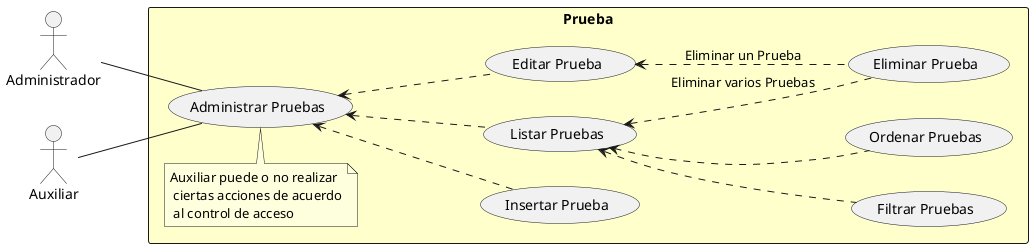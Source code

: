 @startuml
left to right direction
actor Administrador
actor Auxiliar

rectangle Prueba #BUSINESS {
  usecase "Insertar Prueba" as C
  usecase "Listar Pruebas" as R
  usecase "Editar Prueba" as U
  usecase "Eliminar Prueba" as D
  usecase "Filtrar Pruebas" as Searchable
  usecase "Ordenar Pruebas" as Sortable
  usecase "Administrar Pruebas" as CRUD
  note "Auxiliar puede o no realizar\r\n ciertas acciones de acuerdo\r\n al control de acceso" as Acl
}

CRUD <--. C
CRUD <--. R
CRUD <--. U

R <.. Searchable
R <.. Sortable
U <.. D: "Eliminar un Prueba"
R <.. D: "Eliminar varios Pruebas"

Administrador -- CRUD
Auxiliar -- CRUD
Acl - CRUD
@enduml